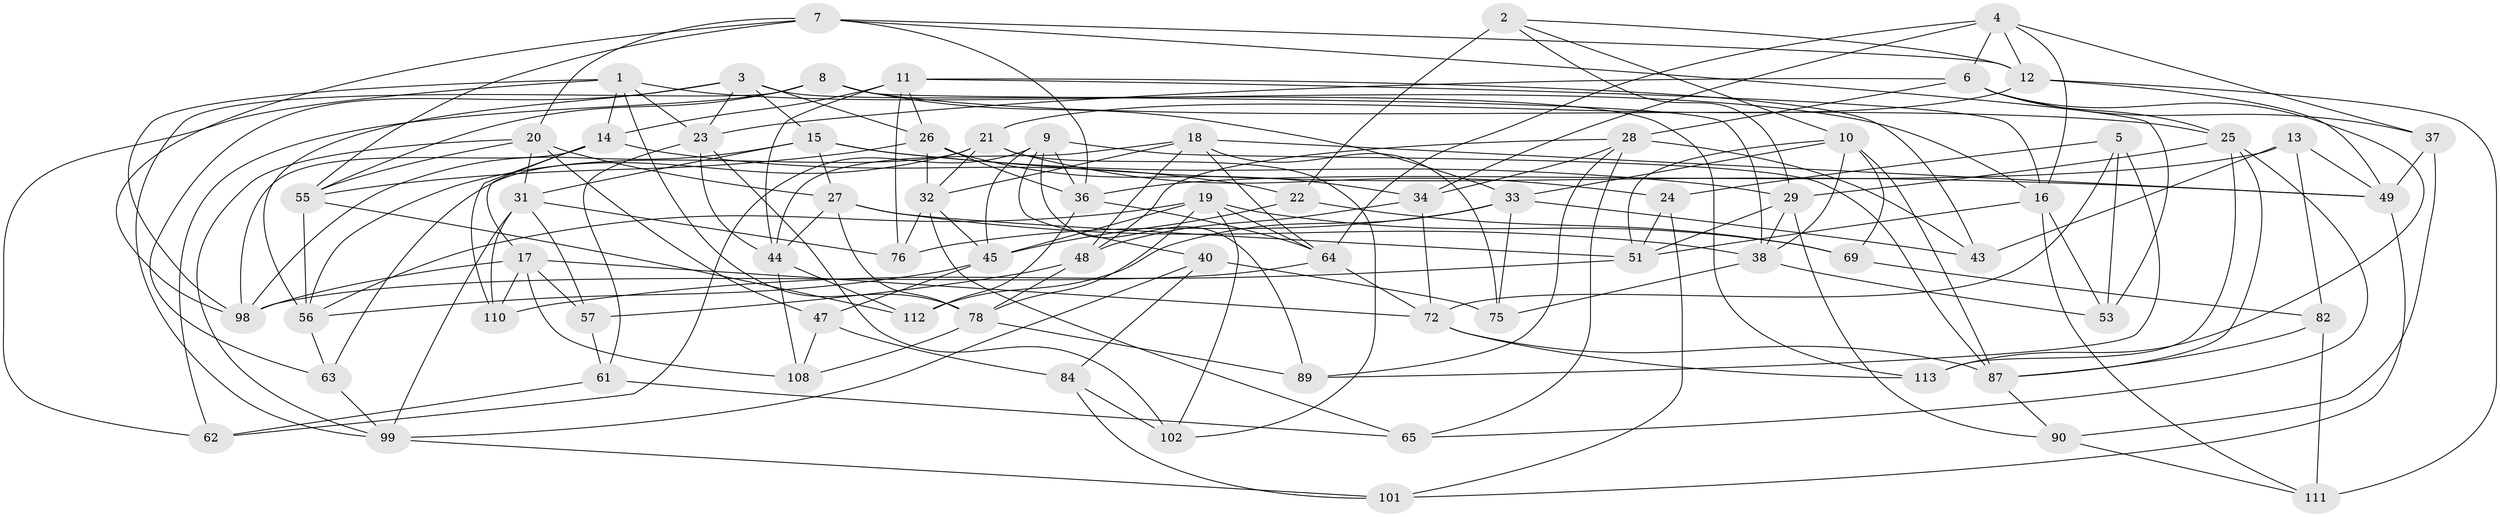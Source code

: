 // Generated by graph-tools (version 1.1) at 2025/24/03/03/25 07:24:30]
// undirected, 72 vertices, 186 edges
graph export_dot {
graph [start="1"]
  node [color=gray90,style=filled];
  1 [super="+115"];
  2;
  3 [super="+91"];
  4 [super="+50"];
  5;
  6 [super="+97"];
  7 [super="+94"];
  8 [super="+73"];
  9 [super="+105"];
  10 [super="+35"];
  11 [super="+79"];
  12 [super="+67"];
  13;
  14 [super="+107"];
  15 [super="+39"];
  16 [super="+54"];
  17 [super="+58"];
  18 [super="+59"];
  19 [super="+42"];
  20 [super="+60"];
  21 [super="+86"];
  22;
  23 [super="+46"];
  24;
  25 [super="+30"];
  26 [super="+41"];
  27 [super="+95"];
  28 [super="+71"];
  29 [super="+103"];
  31 [super="+52"];
  32 [super="+68"];
  33 [super="+74"];
  34 [super="+66"];
  36 [super="+106"];
  37;
  38 [super="+85"];
  40;
  43;
  44 [super="+93"];
  45 [super="+70"];
  47;
  48 [super="+114"];
  49 [super="+77"];
  51 [super="+96"];
  53;
  55 [super="+88"];
  56 [super="+81"];
  57;
  61;
  62;
  63;
  64 [super="+80"];
  65;
  69;
  72 [super="+100"];
  75;
  76;
  78 [super="+83"];
  82;
  84;
  87 [super="+92"];
  89;
  90;
  98 [super="+109"];
  99 [super="+104"];
  101;
  102;
  108;
  110;
  111;
  112;
  113;
  1 -- 78;
  1 -- 62;
  1 -- 14;
  1 -- 23;
  1 -- 98;
  1 -- 16;
  2 -- 22;
  2 -- 29;
  2 -- 10;
  2 -- 12;
  3 -- 56;
  3 -- 23;
  3 -- 113;
  3 -- 15;
  3 -- 63;
  3 -- 26;
  4 -- 16;
  4 -- 6;
  4 -- 34;
  4 -- 37;
  4 -- 12;
  4 -- 64;
  5 -- 72;
  5 -- 89;
  5 -- 24;
  5 -- 53;
  6 -- 28;
  6 -- 37;
  6 -- 23;
  6 -- 113;
  6 -- 25;
  7 -- 55;
  7 -- 36;
  7 -- 98;
  7 -- 20;
  7 -- 53;
  7 -- 12;
  8 -- 38;
  8 -- 99;
  8 -- 25;
  8 -- 62;
  8 -- 55;
  8 -- 33;
  9 -- 89;
  9 -- 45;
  9 -- 40;
  9 -- 36;
  9 -- 62;
  9 -- 87;
  10 -- 69;
  10 -- 51;
  10 -- 33;
  10 -- 38;
  10 -- 87;
  11 -- 43;
  11 -- 44;
  11 -- 76;
  11 -- 14;
  11 -- 26;
  11 -- 16;
  12 -- 49;
  12 -- 21;
  12 -- 111;
  13 -- 82;
  13 -- 43;
  13 -- 36;
  13 -- 49;
  14 -- 22;
  14 -- 17;
  14 -- 110;
  14 -- 98;
  15 -- 29;
  15 -- 49;
  15 -- 98;
  15 -- 31;
  15 -- 27;
  16 -- 111;
  16 -- 53;
  16 -- 51;
  17 -- 108;
  17 -- 72;
  17 -- 98;
  17 -- 110;
  17 -- 57;
  18 -- 32;
  18 -- 75;
  18 -- 48;
  18 -- 49;
  18 -- 44;
  18 -- 64;
  19 -- 69;
  19 -- 45;
  19 -- 78;
  19 -- 64;
  19 -- 56;
  19 -- 102;
  20 -- 31;
  20 -- 99;
  20 -- 27;
  20 -- 47;
  20 -- 55;
  21 -- 32;
  21 -- 56;
  21 -- 24;
  21 -- 102;
  21 -- 63;
  22 -- 69;
  22 -- 45;
  23 -- 102;
  23 -- 44;
  23 -- 61;
  24 -- 101;
  24 -- 51;
  25 -- 65;
  25 -- 29;
  25 -- 87;
  25 -- 113;
  26 -- 34;
  26 -- 32;
  26 -- 36;
  26 -- 55;
  27 -- 78;
  27 -- 38;
  27 -- 44;
  27 -- 51;
  28 -- 89;
  28 -- 34;
  28 -- 48;
  28 -- 65;
  28 -- 43;
  29 -- 38;
  29 -- 90;
  29 -- 51;
  31 -- 110;
  31 -- 76;
  31 -- 57;
  31 -- 99;
  32 -- 65;
  32 -- 76;
  32 -- 45;
  33 -- 43;
  33 -- 75;
  33 -- 112;
  33 -- 76;
  34 -- 48 [weight=2];
  34 -- 72;
  36 -- 112;
  36 -- 64;
  37 -- 90;
  37 -- 49;
  38 -- 75;
  38 -- 53;
  40 -- 84;
  40 -- 75;
  40 -- 99;
  44 -- 112;
  44 -- 108;
  45 -- 47;
  45 -- 56;
  47 -- 84;
  47 -- 108;
  48 -- 78;
  48 -- 57;
  49 -- 101;
  51 -- 110;
  55 -- 112;
  55 -- 56;
  56 -- 63;
  57 -- 61;
  61 -- 65;
  61 -- 62;
  63 -- 99;
  64 -- 72;
  64 -- 98;
  69 -- 82;
  72 -- 87;
  72 -- 113;
  78 -- 108;
  78 -- 89;
  82 -- 111;
  82 -- 87;
  84 -- 102;
  84 -- 101;
  87 -- 90;
  90 -- 111;
  99 -- 101;
}
